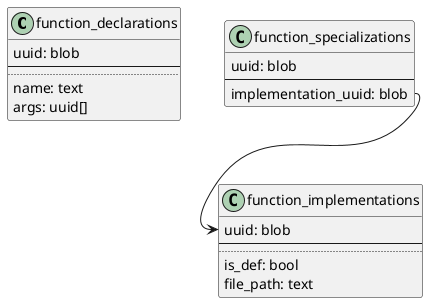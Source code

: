 @startuml Test

class function_declarations {
  uuid: blob
  --
  ..
  name: text
  args: uuid[]
}

class function_implementations {
  uuid: blob
  --
  ..
  ' Is it def?
  is_def: bool
  file_path: text
}

class function_specializations {
  uuid: blob
  --
  implementation_uuid: blob
}

function_specializations::implementation_uuid --> function_implementations::uuid

@enduml
